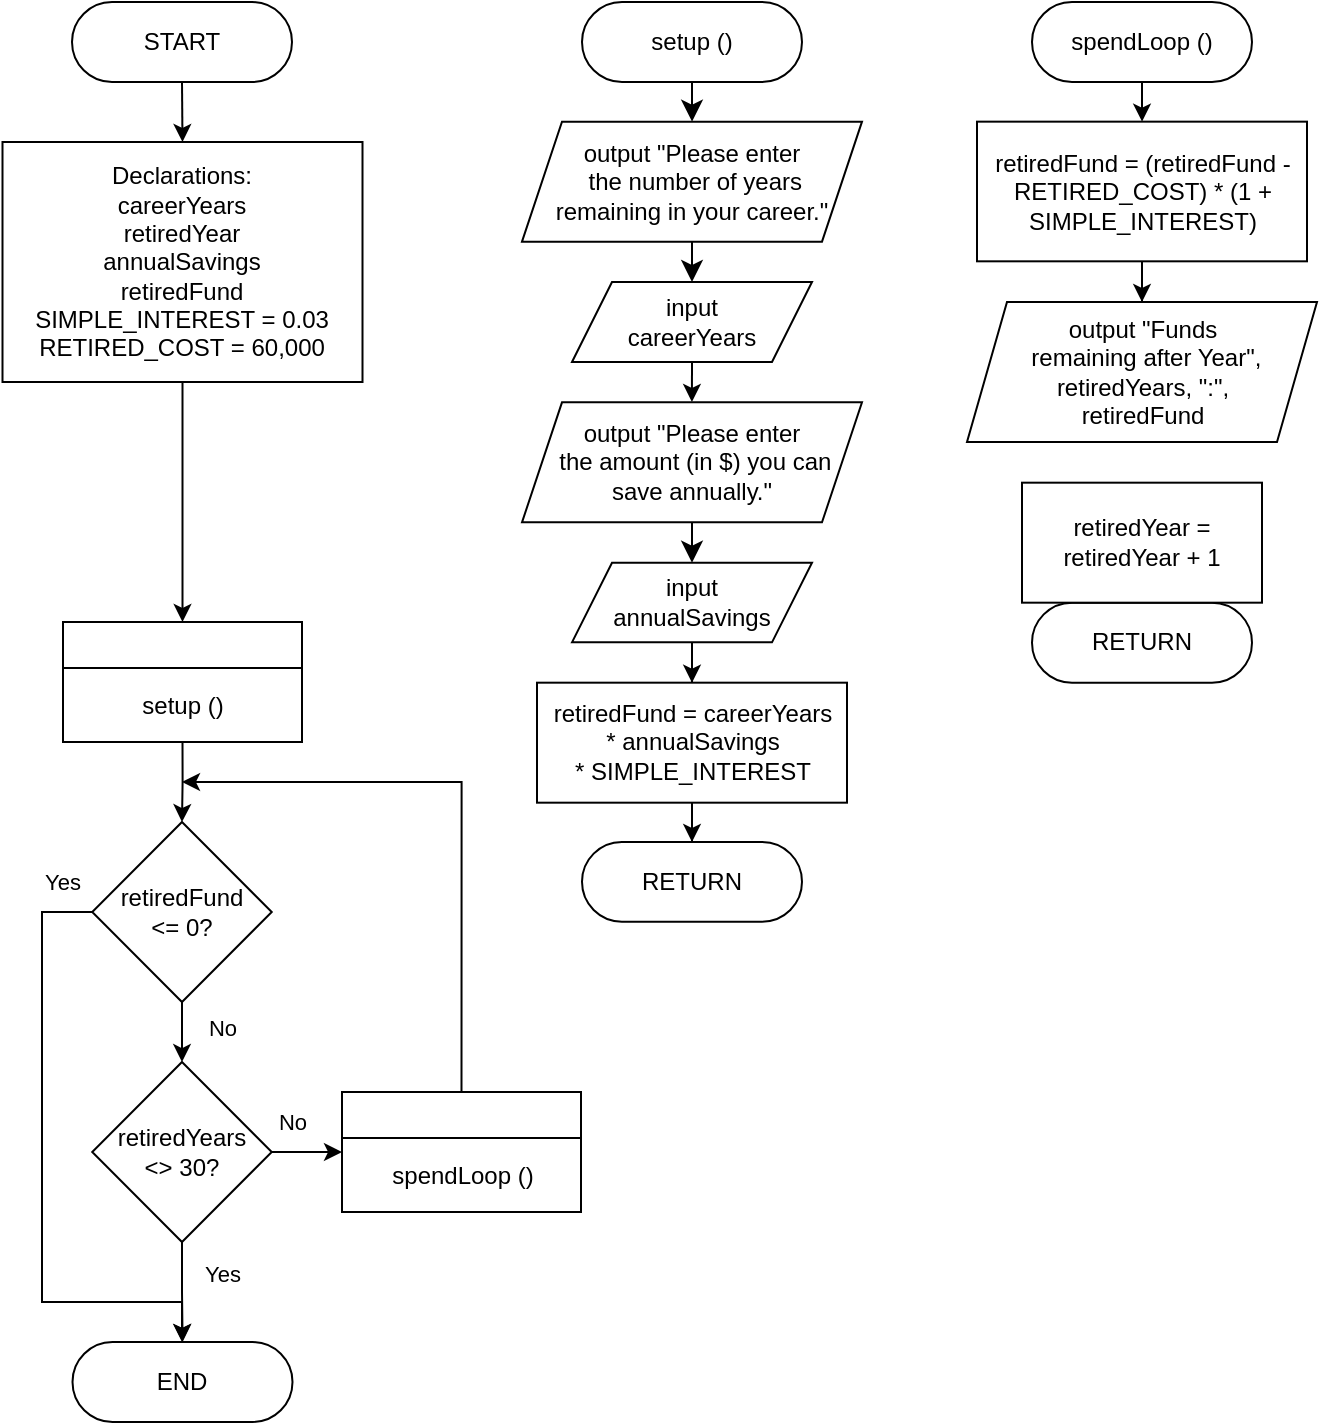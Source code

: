 <mxfile version="28.2.5">
  <diagram id="C5RBs43oDa-KdzZeNtuy" name="Page-1">
    <mxGraphModel dx="612" dy="719" grid="1" gridSize="10" guides="1" tooltips="1" connect="1" arrows="1" fold="1" page="1" pageScale="1" pageWidth="827" pageHeight="1169" math="0" shadow="0">
      <root>
        <mxCell id="WIyWlLk6GJQsqaUBKTNV-0" />
        <mxCell id="WIyWlLk6GJQsqaUBKTNV-1" parent="WIyWlLk6GJQsqaUBKTNV-0" />
        <mxCell id="O4xx6mC76rvQ0KCR2Um3-0" style="edgeStyle=orthogonalEdgeStyle;rounded=0;orthogonalLoop=1;jettySize=auto;html=1;exitX=0.5;exitY=1;exitDx=0;exitDy=0;entryX=0.5;entryY=0;entryDx=0;entryDy=0;" edge="1" parent="WIyWlLk6GJQsqaUBKTNV-1" source="O4xx6mC76rvQ0KCR2Um3-1" target="O4xx6mC76rvQ0KCR2Um3-3">
          <mxGeometry relative="1" as="geometry" />
        </mxCell>
        <mxCell id="O4xx6mC76rvQ0KCR2Um3-1" value="START" style="rounded=1;whiteSpace=wrap;html=1;arcSize=50;" vertex="1" parent="WIyWlLk6GJQsqaUBKTNV-1">
          <mxGeometry x="45" y="40" width="110" height="40" as="geometry" />
        </mxCell>
        <mxCell id="O4xx6mC76rvQ0KCR2Um3-2" value="" style="edgeStyle=orthogonalEdgeStyle;rounded=0;orthogonalLoop=1;jettySize=auto;html=1;entryX=0.5;entryY=0;entryDx=0;entryDy=0;" edge="1" parent="WIyWlLk6GJQsqaUBKTNV-1" source="O4xx6mC76rvQ0KCR2Um3-3" target="O4xx6mC76rvQ0KCR2Um3-8">
          <mxGeometry relative="1" as="geometry" />
        </mxCell>
        <mxCell id="O4xx6mC76rvQ0KCR2Um3-3" value="Declarations:&lt;div&gt;careerYears&lt;br&gt;retiredYear&lt;br&gt;annualSavings&lt;br&gt;retiredFund&lt;br&gt;SIMPLE_INTEREST = 0.03&lt;br&gt;RETIRED_COST = 60,000&lt;/div&gt;" style="rounded=0;whiteSpace=wrap;html=1;" vertex="1" parent="WIyWlLk6GJQsqaUBKTNV-1">
          <mxGeometry x="10.25" y="110" width="180" height="120" as="geometry" />
        </mxCell>
        <mxCell id="O4xx6mC76rvQ0KCR2Um3-62" style="edgeStyle=orthogonalEdgeStyle;rounded=0;orthogonalLoop=1;jettySize=auto;html=1;exitX=0.5;exitY=0;exitDx=0;exitDy=0;" edge="1" parent="WIyWlLk6GJQsqaUBKTNV-1" source="O4xx6mC76rvQ0KCR2Um3-5">
          <mxGeometry relative="1" as="geometry">
            <mxPoint x="100" y="430" as="targetPoint" />
            <Array as="points">
              <mxPoint x="240" y="430" />
            </Array>
          </mxGeometry>
        </mxCell>
        <mxCell id="O4xx6mC76rvQ0KCR2Um3-5" value="" style="swimlane;whiteSpace=wrap;html=1;" vertex="1" parent="WIyWlLk6GJQsqaUBKTNV-1">
          <mxGeometry x="180" y="585" width="119.5" height="60" as="geometry" />
        </mxCell>
        <mxCell id="O4xx6mC76rvQ0KCR2Um3-6" value="&lt;font style=&quot;font-size: 12px;&quot;&gt;spendLoop ()&lt;/font&gt;" style="text;html=1;align=center;verticalAlign=middle;resizable=0;points=[];autosize=1;strokeColor=none;fillColor=none;fontSize=16;" vertex="1" parent="O4xx6mC76rvQ0KCR2Um3-5">
          <mxGeometry x="14.75" y="25" width="90" height="30" as="geometry" />
        </mxCell>
        <mxCell id="O4xx6mC76rvQ0KCR2Um3-45" style="edgeStyle=orthogonalEdgeStyle;rounded=0;orthogonalLoop=1;jettySize=auto;html=1;exitX=0.5;exitY=1;exitDx=0;exitDy=0;entryX=0.5;entryY=0;entryDx=0;entryDy=0;" edge="1" parent="WIyWlLk6GJQsqaUBKTNV-1" source="O4xx6mC76rvQ0KCR2Um3-8" target="O4xx6mC76rvQ0KCR2Um3-15">
          <mxGeometry relative="1" as="geometry" />
        </mxCell>
        <mxCell id="O4xx6mC76rvQ0KCR2Um3-8" value="" style="swimlane;whiteSpace=wrap;html=1;" vertex="1" parent="WIyWlLk6GJQsqaUBKTNV-1">
          <mxGeometry x="40.5" y="350" width="119.5" height="60" as="geometry" />
        </mxCell>
        <mxCell id="O4xx6mC76rvQ0KCR2Um3-9" value="&lt;font style=&quot;font-size: 12px;&quot;&gt;setup ()&lt;/font&gt;" style="text;html=1;align=center;verticalAlign=middle;resizable=0;points=[];autosize=1;strokeColor=none;fillColor=none;fontSize=16;" vertex="1" parent="O4xx6mC76rvQ0KCR2Um3-8">
          <mxGeometry x="29.75" y="25" width="60" height="30" as="geometry" />
        </mxCell>
        <mxCell id="O4xx6mC76rvQ0KCR2Um3-10" value="END" style="rounded=1;whiteSpace=wrap;html=1;arcSize=50;" vertex="1" parent="WIyWlLk6GJQsqaUBKTNV-1">
          <mxGeometry x="45.25" y="710" width="110" height="40" as="geometry" />
        </mxCell>
        <mxCell id="O4xx6mC76rvQ0KCR2Um3-54" value="" style="edgeStyle=orthogonalEdgeStyle;rounded=0;orthogonalLoop=1;jettySize=auto;html=1;" edge="1" parent="WIyWlLk6GJQsqaUBKTNV-1" source="O4xx6mC76rvQ0KCR2Um3-15" target="O4xx6mC76rvQ0KCR2Um3-53">
          <mxGeometry relative="1" as="geometry" />
        </mxCell>
        <mxCell id="O4xx6mC76rvQ0KCR2Um3-58" value="No" style="edgeLabel;html=1;align=center;verticalAlign=middle;resizable=0;points=[];" vertex="1" connectable="0" parent="O4xx6mC76rvQ0KCR2Um3-54">
          <mxGeometry x="-0.482" y="1" relative="1" as="geometry">
            <mxPoint x="19" as="offset" />
          </mxGeometry>
        </mxCell>
        <mxCell id="O4xx6mC76rvQ0KCR2Um3-56" style="edgeStyle=orthogonalEdgeStyle;rounded=0;orthogonalLoop=1;jettySize=auto;html=1;exitX=0;exitY=0.5;exitDx=0;exitDy=0;" edge="1" parent="WIyWlLk6GJQsqaUBKTNV-1" source="O4xx6mC76rvQ0KCR2Um3-15">
          <mxGeometry relative="1" as="geometry">
            <mxPoint x="100" y="710" as="targetPoint" />
            <Array as="points">
              <mxPoint x="30" y="495" />
              <mxPoint x="30" y="690" />
              <mxPoint x="100" y="690" />
            </Array>
          </mxGeometry>
        </mxCell>
        <mxCell id="O4xx6mC76rvQ0KCR2Um3-57" value="Yes" style="edgeLabel;html=1;align=center;verticalAlign=middle;resizable=0;points=[];" vertex="1" connectable="0" parent="O4xx6mC76rvQ0KCR2Um3-56">
          <mxGeometry x="-0.904" relative="1" as="geometry">
            <mxPoint y="-15" as="offset" />
          </mxGeometry>
        </mxCell>
        <mxCell id="O4xx6mC76rvQ0KCR2Um3-15" value="retiredFund&lt;br&gt;&amp;lt;= 0?" style="rhombus;whiteSpace=wrap;html=1;" vertex="1" parent="WIyWlLk6GJQsqaUBKTNV-1">
          <mxGeometry x="55.12" y="450" width="89.75" height="90" as="geometry" />
        </mxCell>
        <mxCell id="O4xx6mC76rvQ0KCR2Um3-16" style="edgeStyle=none;curved=1;rounded=0;orthogonalLoop=1;jettySize=auto;html=1;exitX=0.5;exitY=1;exitDx=0;exitDy=0;entryX=0.5;entryY=0;entryDx=0;entryDy=0;fontSize=12;startSize=8;endSize=8;" edge="1" parent="WIyWlLk6GJQsqaUBKTNV-1" source="O4xx6mC76rvQ0KCR2Um3-17" target="O4xx6mC76rvQ0KCR2Um3-19">
          <mxGeometry relative="1" as="geometry" />
        </mxCell>
        <mxCell id="O4xx6mC76rvQ0KCR2Um3-17" value="setup ()" style="rounded=1;whiteSpace=wrap;html=1;arcSize=50;" vertex="1" parent="WIyWlLk6GJQsqaUBKTNV-1">
          <mxGeometry x="300" y="40" width="110" height="40" as="geometry" />
        </mxCell>
        <mxCell id="O4xx6mC76rvQ0KCR2Um3-18" style="edgeStyle=none;curved=1;rounded=0;orthogonalLoop=1;jettySize=auto;html=1;exitX=0.5;exitY=1;exitDx=0;exitDy=0;entryX=0.5;entryY=0;entryDx=0;entryDy=0;fontSize=12;startSize=8;endSize=8;" edge="1" parent="WIyWlLk6GJQsqaUBKTNV-1" source="O4xx6mC76rvQ0KCR2Um3-19" target="O4xx6mC76rvQ0KCR2Um3-21">
          <mxGeometry relative="1" as="geometry" />
        </mxCell>
        <mxCell id="O4xx6mC76rvQ0KCR2Um3-19" value="output &quot;Please enter&lt;br&gt;&amp;nbsp;the number of years&lt;br&gt;remaining in your career.&quot;" style="shape=parallelogram;perimeter=parallelogramPerimeter;whiteSpace=wrap;html=1;fixedSize=1;" vertex="1" parent="WIyWlLk6GJQsqaUBKTNV-1">
          <mxGeometry x="270" y="99.83" width="170" height="60" as="geometry" />
        </mxCell>
        <mxCell id="O4xx6mC76rvQ0KCR2Um3-50" style="edgeStyle=orthogonalEdgeStyle;rounded=0;orthogonalLoop=1;jettySize=auto;html=1;exitX=0.5;exitY=1;exitDx=0;exitDy=0;" edge="1" parent="WIyWlLk6GJQsqaUBKTNV-1" source="O4xx6mC76rvQ0KCR2Um3-21">
          <mxGeometry relative="1" as="geometry">
            <mxPoint x="354.957" y="240" as="targetPoint" />
          </mxGeometry>
        </mxCell>
        <mxCell id="O4xx6mC76rvQ0KCR2Um3-21" value="input&lt;br&gt;careerYears" style="shape=parallelogram;perimeter=parallelogramPerimeter;whiteSpace=wrap;html=1;fixedSize=1;" vertex="1" parent="WIyWlLk6GJQsqaUBKTNV-1">
          <mxGeometry x="295" y="180" width="120" height="40" as="geometry" />
        </mxCell>
        <mxCell id="O4xx6mC76rvQ0KCR2Um3-22" value="RETURN" style="rounded=1;whiteSpace=wrap;html=1;arcSize=50;" vertex="1" parent="WIyWlLk6GJQsqaUBKTNV-1">
          <mxGeometry x="300" y="460" width="110" height="39.83" as="geometry" />
        </mxCell>
        <mxCell id="O4xx6mC76rvQ0KCR2Um3-52" style="edgeStyle=orthogonalEdgeStyle;rounded=0;orthogonalLoop=1;jettySize=auto;html=1;exitX=0.5;exitY=1;exitDx=0;exitDy=0;entryX=0.5;entryY=0;entryDx=0;entryDy=0;" edge="1" parent="WIyWlLk6GJQsqaUBKTNV-1" source="O4xx6mC76rvQ0KCR2Um3-24" target="O4xx6mC76rvQ0KCR2Um3-32">
          <mxGeometry relative="1" as="geometry" />
        </mxCell>
        <mxCell id="O4xx6mC76rvQ0KCR2Um3-24" value="spendLoop ()" style="rounded=1;whiteSpace=wrap;html=1;arcSize=50;" vertex="1" parent="WIyWlLk6GJQsqaUBKTNV-1">
          <mxGeometry x="525" y="40" width="110" height="40" as="geometry" />
        </mxCell>
        <mxCell id="O4xx6mC76rvQ0KCR2Um3-29" style="edgeStyle=none;curved=1;rounded=0;orthogonalLoop=1;jettySize=auto;html=1;entryX=0.5;entryY=0;entryDx=0;entryDy=0;fontSize=12;startSize=8;endSize=8;" edge="1" parent="WIyWlLk6GJQsqaUBKTNV-1">
          <mxGeometry relative="1" as="geometry">
            <mxPoint x="575" y="260.0" as="sourcePoint" />
            <mxPoint x="575" y="260.0" as="targetPoint" />
          </mxGeometry>
        </mxCell>
        <mxCell id="O4xx6mC76rvQ0KCR2Um3-30" value="RETURN" style="rounded=1;whiteSpace=wrap;html=1;arcSize=50;" vertex="1" parent="WIyWlLk6GJQsqaUBKTNV-1">
          <mxGeometry x="525" y="340.34" width="110" height="40" as="geometry" />
        </mxCell>
        <mxCell id="O4xx6mC76rvQ0KCR2Um3-67" value="" style="edgeStyle=orthogonalEdgeStyle;rounded=0;orthogonalLoop=1;jettySize=auto;html=1;" edge="1" parent="WIyWlLk6GJQsqaUBKTNV-1" source="O4xx6mC76rvQ0KCR2Um3-32" target="O4xx6mC76rvQ0KCR2Um3-66">
          <mxGeometry relative="1" as="geometry" />
        </mxCell>
        <mxCell id="O4xx6mC76rvQ0KCR2Um3-32" value="retiredFund = (retiredFund - RETIRED_COST) * (1 + SIMPLE_INTEREST)" style="rounded=0;whiteSpace=wrap;html=1;" vertex="1" parent="WIyWlLk6GJQsqaUBKTNV-1">
          <mxGeometry x="497.5" y="99.83" width="165" height="69.83" as="geometry" />
        </mxCell>
        <mxCell id="O4xx6mC76rvQ0KCR2Um3-46" style="edgeStyle=none;curved=1;rounded=0;orthogonalLoop=1;jettySize=auto;html=1;exitX=0.5;exitY=1;exitDx=0;exitDy=0;entryX=0.5;entryY=0;entryDx=0;entryDy=0;fontSize=12;startSize=8;endSize=8;" edge="1" parent="WIyWlLk6GJQsqaUBKTNV-1" source="O4xx6mC76rvQ0KCR2Um3-47" target="O4xx6mC76rvQ0KCR2Um3-48">
          <mxGeometry relative="1" as="geometry" />
        </mxCell>
        <mxCell id="O4xx6mC76rvQ0KCR2Um3-47" value="output &quot;Please enter&lt;br&gt;&amp;nbsp;the amount (in $) you can&lt;br&gt;save annually.&quot;" style="shape=parallelogram;perimeter=parallelogramPerimeter;whiteSpace=wrap;html=1;fixedSize=1;" vertex="1" parent="WIyWlLk6GJQsqaUBKTNV-1">
          <mxGeometry x="270" y="240.17" width="170" height="60" as="geometry" />
        </mxCell>
        <mxCell id="O4xx6mC76rvQ0KCR2Um3-64" value="" style="edgeStyle=orthogonalEdgeStyle;rounded=0;orthogonalLoop=1;jettySize=auto;html=1;" edge="1" parent="WIyWlLk6GJQsqaUBKTNV-1" source="O4xx6mC76rvQ0KCR2Um3-48" target="O4xx6mC76rvQ0KCR2Um3-63">
          <mxGeometry relative="1" as="geometry" />
        </mxCell>
        <mxCell id="O4xx6mC76rvQ0KCR2Um3-48" value="input&lt;br&gt;annualSavings" style="shape=parallelogram;perimeter=parallelogramPerimeter;whiteSpace=wrap;html=1;fixedSize=1;" vertex="1" parent="WIyWlLk6GJQsqaUBKTNV-1">
          <mxGeometry x="295" y="320.34" width="120" height="39.83" as="geometry" />
        </mxCell>
        <mxCell id="O4xx6mC76rvQ0KCR2Um3-55" value="" style="edgeStyle=orthogonalEdgeStyle;rounded=0;orthogonalLoop=1;jettySize=auto;html=1;" edge="1" parent="WIyWlLk6GJQsqaUBKTNV-1" source="O4xx6mC76rvQ0KCR2Um3-53" target="O4xx6mC76rvQ0KCR2Um3-10">
          <mxGeometry relative="1" as="geometry" />
        </mxCell>
        <mxCell id="O4xx6mC76rvQ0KCR2Um3-59" value="Yes" style="edgeLabel;html=1;align=center;verticalAlign=middle;resizable=0;points=[];" vertex="1" connectable="0" parent="O4xx6mC76rvQ0KCR2Um3-55">
          <mxGeometry x="-0.381" y="-2" relative="1" as="geometry">
            <mxPoint x="22" as="offset" />
          </mxGeometry>
        </mxCell>
        <mxCell id="O4xx6mC76rvQ0KCR2Um3-60" style="edgeStyle=orthogonalEdgeStyle;rounded=0;orthogonalLoop=1;jettySize=auto;html=1;exitX=1;exitY=0.5;exitDx=0;exitDy=0;entryX=0;entryY=0.5;entryDx=0;entryDy=0;" edge="1" parent="WIyWlLk6GJQsqaUBKTNV-1" source="O4xx6mC76rvQ0KCR2Um3-53" target="O4xx6mC76rvQ0KCR2Um3-5">
          <mxGeometry relative="1" as="geometry" />
        </mxCell>
        <mxCell id="O4xx6mC76rvQ0KCR2Um3-61" value="No" style="edgeLabel;html=1;align=center;verticalAlign=middle;resizable=0;points=[];" vertex="1" connectable="0" parent="O4xx6mC76rvQ0KCR2Um3-60">
          <mxGeometry x="-0.277" y="-1" relative="1" as="geometry">
            <mxPoint x="-3" y="-16" as="offset" />
          </mxGeometry>
        </mxCell>
        <mxCell id="O4xx6mC76rvQ0KCR2Um3-53" value="retiredYears&lt;br&gt;&amp;lt;&amp;gt; 30?" style="rhombus;whiteSpace=wrap;html=1;" vertex="1" parent="WIyWlLk6GJQsqaUBKTNV-1">
          <mxGeometry x="55.12" y="570" width="89.75" height="90" as="geometry" />
        </mxCell>
        <mxCell id="O4xx6mC76rvQ0KCR2Um3-65" value="" style="edgeStyle=orthogonalEdgeStyle;rounded=0;orthogonalLoop=1;jettySize=auto;html=1;" edge="1" parent="WIyWlLk6GJQsqaUBKTNV-1" source="O4xx6mC76rvQ0KCR2Um3-63" target="O4xx6mC76rvQ0KCR2Um3-22">
          <mxGeometry relative="1" as="geometry" />
        </mxCell>
        <mxCell id="O4xx6mC76rvQ0KCR2Um3-63" value="retiredFund = careerYears&lt;br&gt;* annualSavings&lt;br&gt;* SIMPLE_INTEREST" style="rounded=0;whiteSpace=wrap;html=1;" vertex="1" parent="WIyWlLk6GJQsqaUBKTNV-1">
          <mxGeometry x="277.5" y="380.34" width="155" height="60" as="geometry" />
        </mxCell>
        <mxCell id="O4xx6mC76rvQ0KCR2Um3-66" value="output &quot;Funds&lt;br&gt;&amp;nbsp;remaining after Year&quot;,&lt;br&gt;retiredYears, &quot;:&quot;,&lt;br&gt;retiredFund" style="shape=parallelogram;perimeter=parallelogramPerimeter;whiteSpace=wrap;html=1;fixedSize=1;" vertex="1" parent="WIyWlLk6GJQsqaUBKTNV-1">
          <mxGeometry x="492.5" y="190" width="175" height="70" as="geometry" />
        </mxCell>
        <mxCell id="O4xx6mC76rvQ0KCR2Um3-68" value="retiredYear =&lt;br&gt;retiredYear + 1" style="rounded=0;whiteSpace=wrap;html=1;" vertex="1" parent="WIyWlLk6GJQsqaUBKTNV-1">
          <mxGeometry x="520" y="280.34" width="120" height="60" as="geometry" />
        </mxCell>
      </root>
    </mxGraphModel>
  </diagram>
</mxfile>

